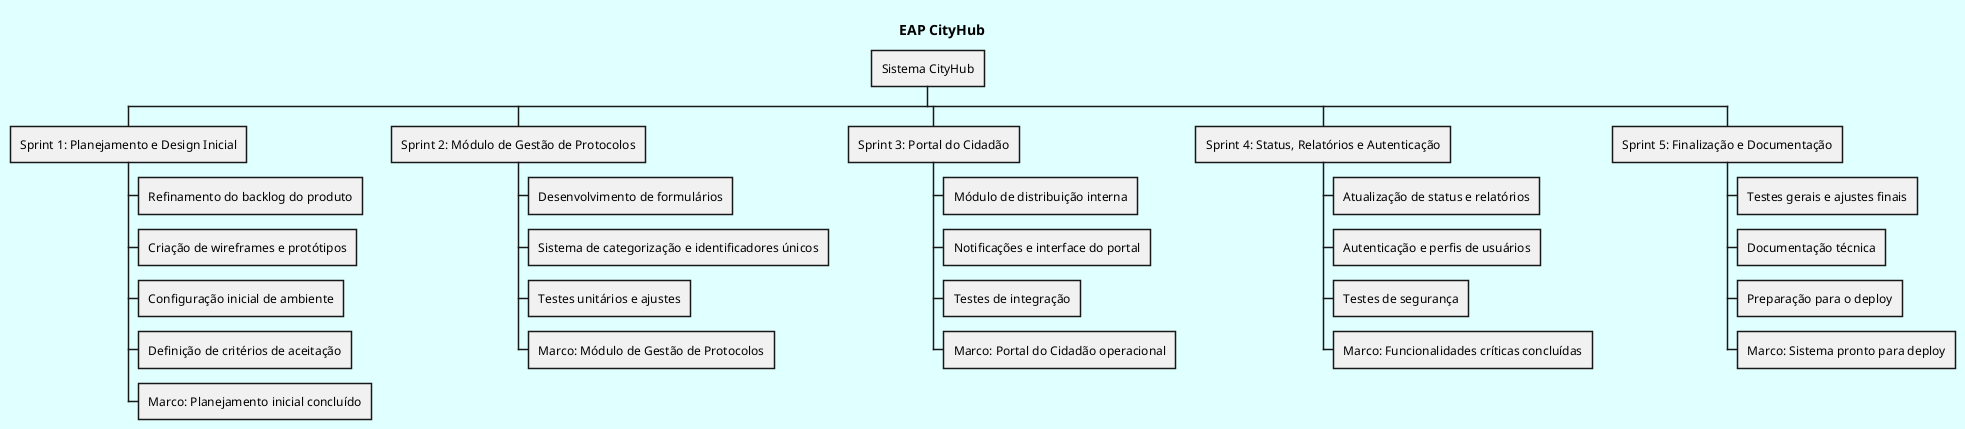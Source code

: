 @startwbs
title EAP CityHub
skinparam BackgroundColor LightCyan

* Sistema CityHub
** Sprint 1: Planejamento e Design Inicial
*** Refinamento do backlog do produto
*** Criação de wireframes e protótipos
*** Configuração inicial de ambiente
*** Definição de critérios de aceitação
*** Marco: Planejamento inicial concluído
** Sprint 2: Módulo de Gestão de Protocolos
*** Desenvolvimento de formulários
*** Sistema de categorização e identificadores únicos
*** Testes unitários e ajustes
*** Marco: Módulo de Gestão de Protocolos
** Sprint 3: Portal do Cidadão
*** Módulo de distribuição interna
*** Notificações e interface do portal
*** Testes de integração
*** Marco: Portal do Cidadão operacional
** Sprint 4: Status, Relatórios e Autenticação
*** Atualização de status e relatórios
*** Autenticação e perfis de usuários
*** Testes de segurança
*** Marco: Funcionalidades críticas concluídas
** Sprint 5: Finalização e Documentação
*** Testes gerais e ajustes finais
*** Documentação técnica
*** Preparação para o deploy
*** Marco: Sistema pronto para deploy
@endwbs

